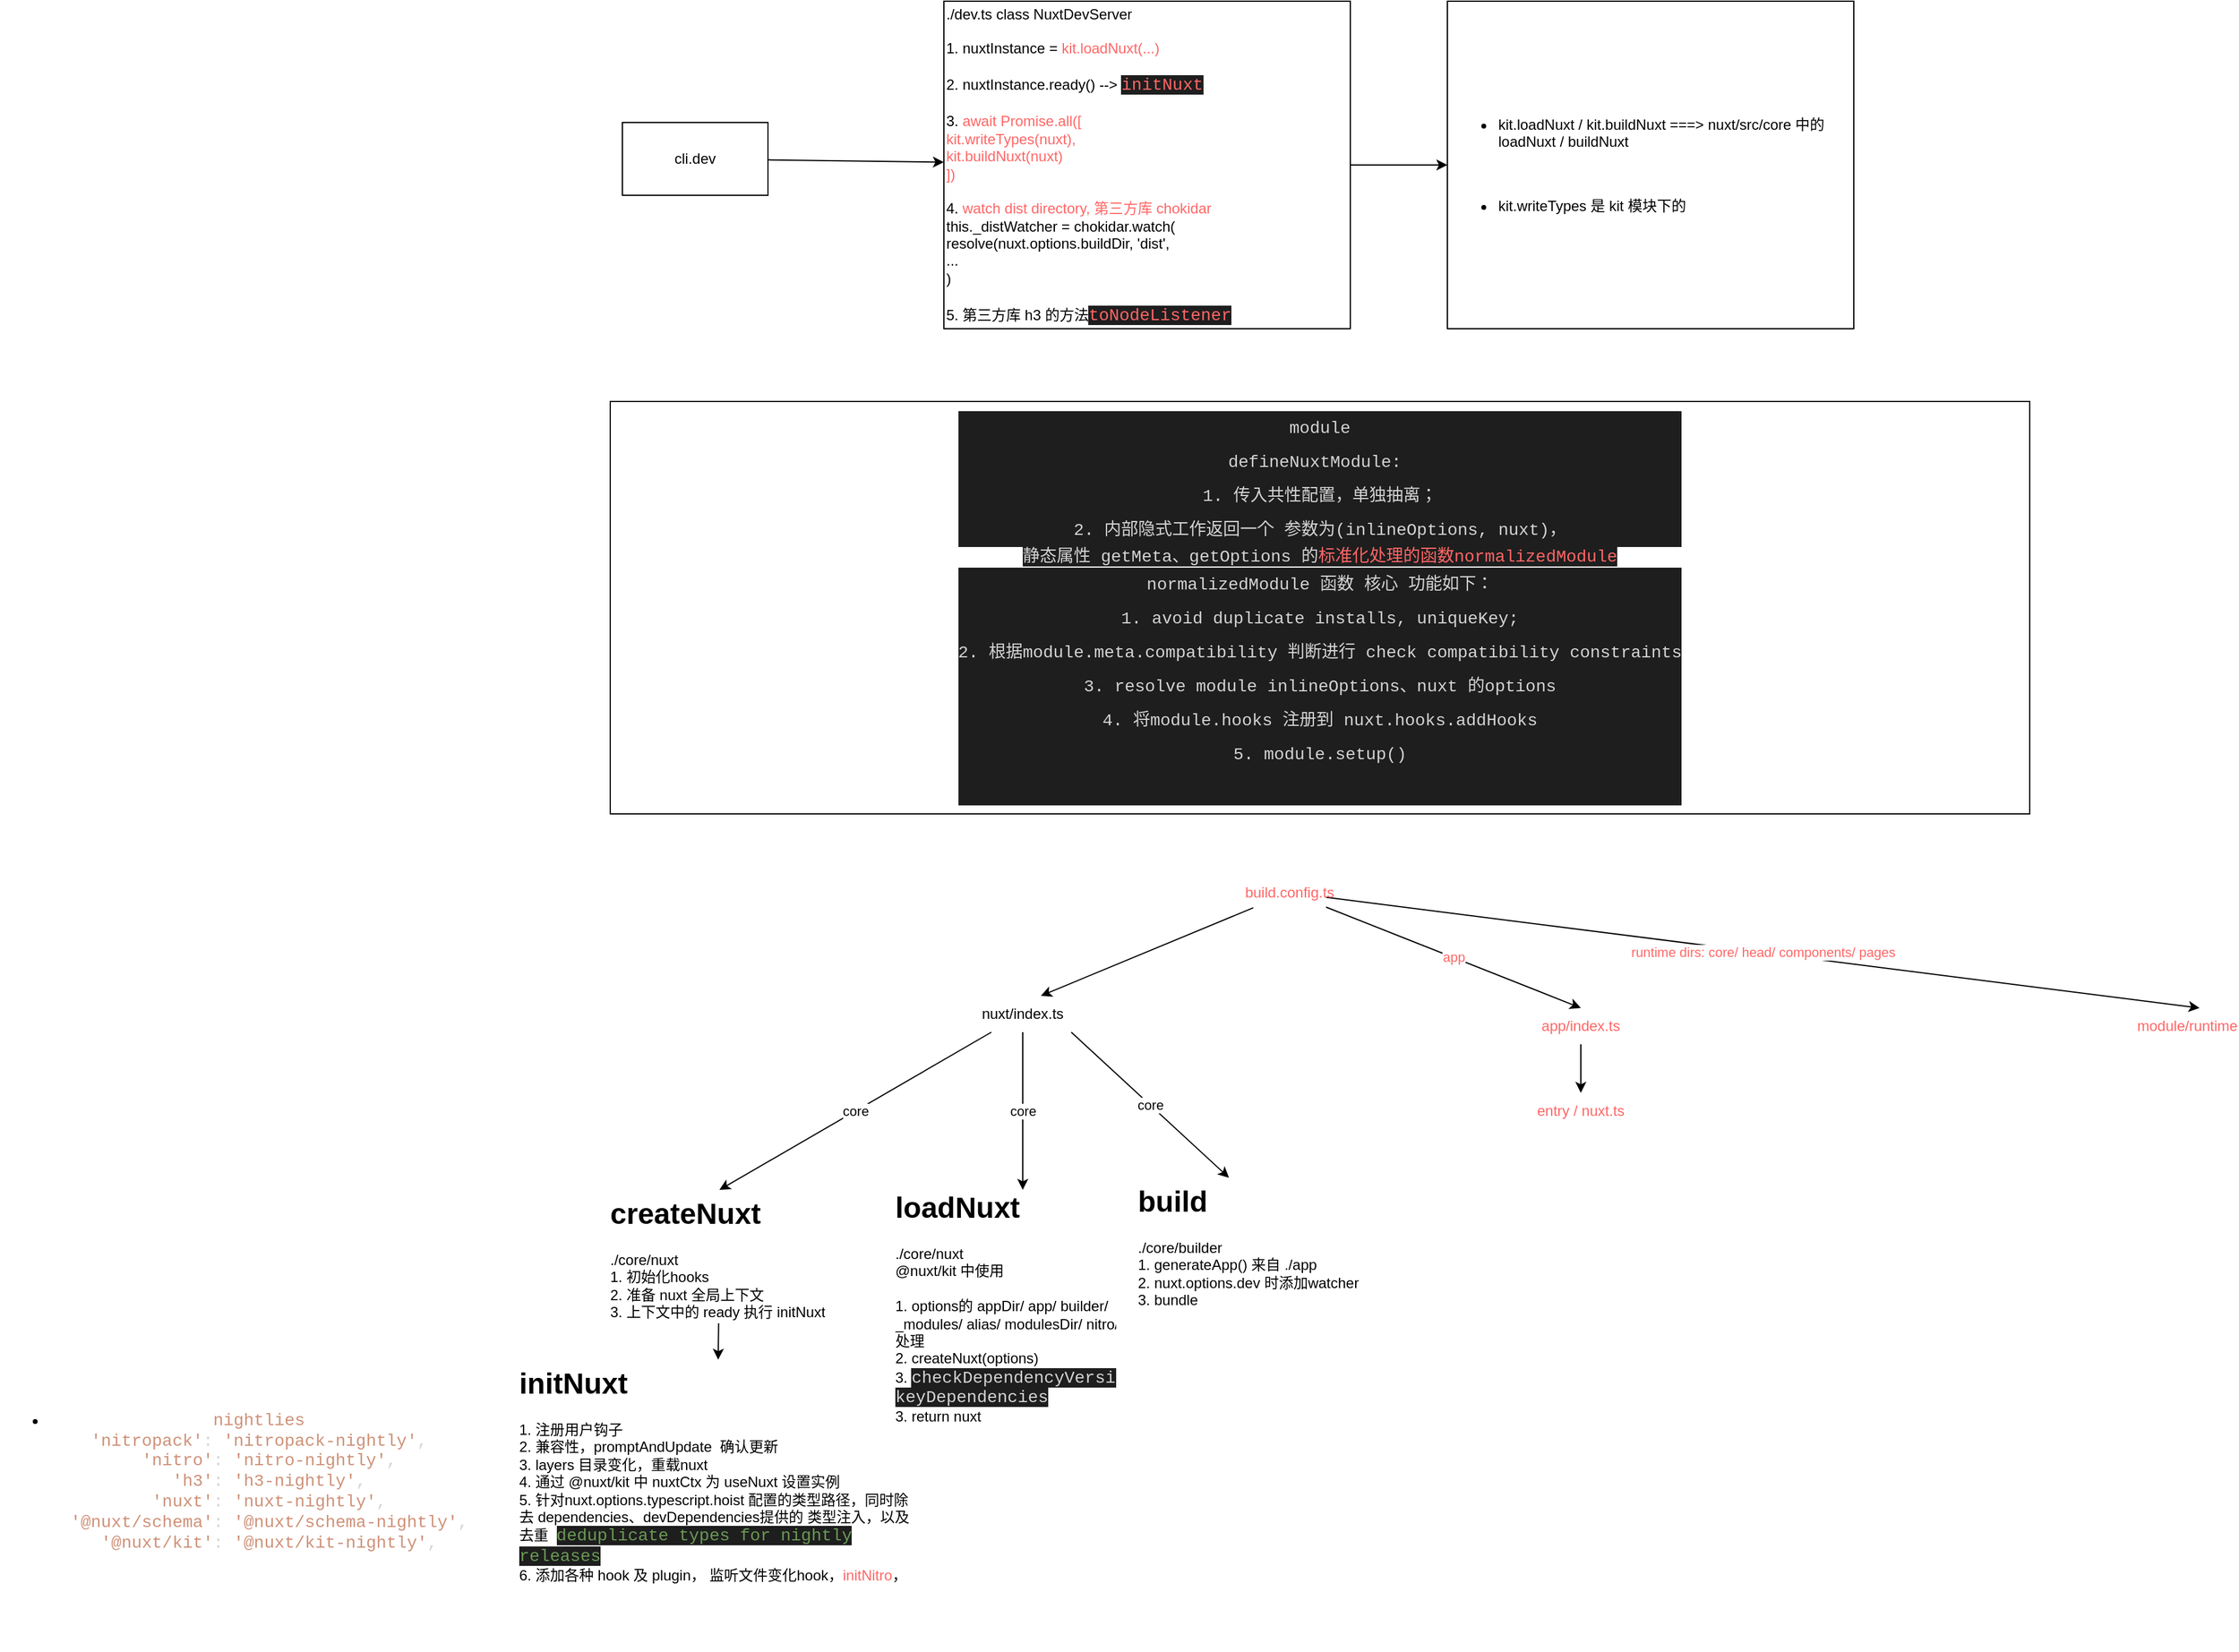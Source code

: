 <mxfile>
    <diagram id="Mvq47Znp77yn4hpHZeEB" name="Page-1">
        <mxGraphModel dx="2130" dy="1857" grid="1" gridSize="10" guides="1" tooltips="1" connect="1" arrows="1" fold="1" page="1" pageScale="1" pageWidth="850" pageHeight="1100" math="0" shadow="0">
            <root>
                <mxCell id="0"/>
                <mxCell id="1" parent="0"/>
                <mxCell id="4" value="core" style="edgeStyle=none;html=1;" parent="1" source="3" edge="1">
                    <mxGeometry relative="1" as="geometry">
                        <mxPoint x="100" y="110" as="targetPoint"/>
                    </mxGeometry>
                </mxCell>
                <mxCell id="14" value="core" style="edgeStyle=none;html=1;" parent="1" source="3" edge="1">
                    <mxGeometry relative="1" as="geometry">
                        <mxPoint x="350" y="110" as="targetPoint"/>
                        <Array as="points">
                            <mxPoint x="350" y="40"/>
                        </Array>
                    </mxGeometry>
                </mxCell>
                <mxCell id="3" value="nuxt/index.ts" style="text;html=1;strokeColor=none;fillColor=none;align=center;verticalAlign=middle;whiteSpace=wrap;rounded=0;" parent="1" vertex="1">
                    <mxGeometry x="320" y="-50" width="60" height="30" as="geometry"/>
                </mxCell>
                <mxCell id="7" value="" style="edgeStyle=none;html=1;" parent="1" source="5" target="6" edge="1">
                    <mxGeometry relative="1" as="geometry"/>
                </mxCell>
                <mxCell id="5" value="&lt;h1&gt;createNuxt&lt;/h1&gt;&lt;div&gt;./core/nuxt&lt;/div&gt;&lt;div&gt;1. 初始化hooks&lt;/div&gt;&lt;div&gt;2. 准备 nuxt 全局上下文&lt;/div&gt;&lt;div&gt;3. 上下文中的 ready 执行 initNuxt&lt;/div&gt;" style="text;html=1;strokeColor=none;fillColor=none;spacing=5;spacingTop=-20;whiteSpace=wrap;overflow=hidden;rounded=0;" parent="1" vertex="1">
                    <mxGeometry x="5" y="110" width="190" height="110" as="geometry"/>
                </mxCell>
                <mxCell id="6" value="&lt;h1&gt;&lt;span style=&quot;background-color: initial;&quot;&gt;initNuxt&lt;/span&gt;&lt;/h1&gt;&lt;div&gt;&lt;span style=&quot;background-color: initial;&quot;&gt;1. 注册用户钩子&lt;/span&gt;&lt;/div&gt;&lt;div&gt;&lt;span style=&quot;background-color: initial;&quot;&gt;2. 兼容性，promptAndUpdate&amp;nbsp; 确认更新&lt;/span&gt;&lt;/div&gt;&lt;div&gt;3. layers 目录变化，重载nuxt&lt;/div&gt;&lt;div&gt;4. 通过 @nuxt/kit 中 nuxtCtx 为 useNuxt 设置实例&lt;/div&gt;&lt;div&gt;5. 针对nuxt.options.typescript.hoist 配置的类型路径，同时除去 dependencies、devDependencies提供的 类型注入，以及 去重&amp;nbsp;&amp;nbsp;&lt;span style=&quot;color: rgb(106, 153, 85); background-color: rgb(30, 30, 30); font-family: Gabriala, Consolas, &amp;quot;Courier New&amp;quot;, monospace; font-size: 14px;&quot;&gt;deduplicate types for nightly releases&lt;/span&gt;&lt;span style=&quot;background-color: initial;&quot;&gt;&amp;nbsp;&lt;/span&gt;&lt;br&gt;&lt;/div&gt;&lt;div&gt;6. 添加各种 hook 及 plugin， 监听文件变化hook，&lt;font color=&quot;#ff6666&quot;&gt;initNitro&lt;/font&gt;，&lt;/div&gt;&lt;div&gt;&lt;br&gt;&lt;/div&gt;&lt;div&gt;&lt;br&gt;&lt;/div&gt;" style="text;html=1;strokeColor=none;fillColor=none;spacing=5;spacingTop=-20;whiteSpace=wrap;overflow=hidden;rounded=0;" parent="1" vertex="1">
                    <mxGeometry x="-70" y="250" width="335" height="240" as="geometry"/>
                </mxCell>
                <mxCell id="13" value="&lt;ul style=&quot;font-size: 12px; font-weight: 400; text-align: left;&quot;&gt;&lt;li&gt;&lt;div style=&quot;color: rgb(212, 212, 212); font-family: Gabriala, Consolas, &amp;quot;Courier New&amp;quot;, monospace; font-size: 14px; text-align: center;&quot;&gt;&lt;span style=&quot;color: rgb(206, 145, 120);&quot;&gt;nightlies&lt;/span&gt;&lt;/div&gt;&lt;div style=&quot;color: rgb(212, 212, 212); font-family: Gabriala, Consolas, &amp;quot;Courier New&amp;quot;, monospace; font-size: 14px; text-align: center;&quot;&gt;&lt;span style=&quot;color: rgb(206, 145, 120);&quot;&gt;'nitropack'&lt;/span&gt;:&amp;nbsp;&lt;span style=&quot;color: rgb(206, 145, 120);&quot;&gt;'nitropack-nightly'&lt;/span&gt;,&lt;/div&gt;&lt;div style=&quot;color: rgb(212, 212, 212); font-family: Gabriala, Consolas, &amp;quot;Courier New&amp;quot;, monospace; font-size: 14px; text-align: center;&quot;&gt;&amp;nbsp;&amp;nbsp;&lt;span style=&quot;color: rgb(206, 145, 120);&quot;&gt;'nitro'&lt;/span&gt;:&amp;nbsp;&lt;span style=&quot;color: rgb(206, 145, 120);&quot;&gt;'nitro-nightly'&lt;/span&gt;,&lt;/div&gt;&lt;div style=&quot;color: rgb(212, 212, 212); font-family: Gabriala, Consolas, &amp;quot;Courier New&amp;quot;, monospace; font-size: 14px; text-align: center;&quot;&gt;&amp;nbsp;&amp;nbsp;&lt;span style=&quot;color: rgb(206, 145, 120);&quot;&gt;'h3'&lt;/span&gt;:&amp;nbsp;&lt;span style=&quot;color: rgb(206, 145, 120);&quot;&gt;'h3-nightly'&lt;/span&gt;,&lt;/div&gt;&lt;div style=&quot;color: rgb(212, 212, 212); font-family: Gabriala, Consolas, &amp;quot;Courier New&amp;quot;, monospace; font-size: 14px; text-align: center;&quot;&gt;&amp;nbsp;&amp;nbsp;&lt;span style=&quot;color: rgb(206, 145, 120);&quot;&gt;'nuxt'&lt;/span&gt;:&amp;nbsp;&lt;span style=&quot;color: rgb(206, 145, 120);&quot;&gt;'nuxt-nightly'&lt;/span&gt;,&lt;/div&gt;&lt;div style=&quot;color: rgb(212, 212, 212); font-family: Gabriala, Consolas, &amp;quot;Courier New&amp;quot;, monospace; font-size: 14px; text-align: center;&quot;&gt;&amp;nbsp;&amp;nbsp;&lt;span style=&quot;color: rgb(206, 145, 120);&quot;&gt;'@nuxt/schema'&lt;/span&gt;:&amp;nbsp;&lt;span style=&quot;color: rgb(206, 145, 120);&quot;&gt;'@nuxt/schema-nightly'&lt;/span&gt;,&lt;/div&gt;&lt;div style=&quot;color: rgb(212, 212, 212); font-family: Gabriala, Consolas, &amp;quot;Courier New&amp;quot;, monospace; font-size: 14px; text-align: center;&quot;&gt;&amp;nbsp;&amp;nbsp;&lt;span style=&quot;color: rgb(206, 145, 120);&quot;&gt;'@nuxt/kit'&lt;/span&gt;:&amp;nbsp;&lt;span style=&quot;color: rgb(206, 145, 120);&quot;&gt;'@nuxt/kit-nightly'&lt;/span&gt;,&lt;/div&gt;&lt;/li&gt;&lt;/ul&gt;" style="text;strokeColor=none;fillColor=none;html=1;fontSize=24;fontStyle=1;verticalAlign=middle;align=center;" parent="1" vertex="1">
                    <mxGeometry x="-490" y="280" width="380" height="140" as="geometry"/>
                </mxCell>
                <mxCell id="20" value="f" style="endArrow=classic;html=1;" parent="1" edge="1">
                    <mxGeometry relative="1" as="geometry">
                        <mxPoint x="390" y="-20" as="sourcePoint"/>
                        <mxPoint x="520" y="100" as="targetPoint"/>
                        <Array as="points"/>
                    </mxGeometry>
                </mxCell>
                <mxCell id="21" value="core" style="edgeLabel;resizable=0;html=1;align=center;verticalAlign=middle;" parent="20" connectable="0" vertex="1">
                    <mxGeometry relative="1" as="geometry"/>
                </mxCell>
                <mxCell id="22" value="&lt;h1&gt;loadNuxt&lt;/h1&gt;&lt;div&gt;./core/nuxt&lt;/div&gt;&lt;div&gt;@nuxt/kit 中使用&lt;/div&gt;&lt;div&gt;&lt;br&gt;&lt;/div&gt;&lt;div&gt;1. options的 appDir/ app/ builder/ _modules/ alias/ modulesDir/ nitro/ 的处理&lt;/div&gt;&lt;div&gt;2. createNuxt(options)&lt;/div&gt;&lt;div&gt;3.&amp;nbsp;&lt;span style=&quot;background-color: rgb(30, 30, 30); color: rgb(212, 212, 212); font-family: Gabriala, Consolas, &amp;quot;Courier New&amp;quot;, monospace; font-size: 14px;&quot;&gt;checkDependencyVersion,&lt;/span&gt;&lt;/div&gt;&lt;div&gt;&lt;span style=&quot;background-color: rgb(30, 30, 30); color: rgb(212, 212, 212); font-family: Gabriala, Consolas, &amp;quot;Courier New&amp;quot;, monospace; font-size: 14px;&quot;&gt;keyDependencies&lt;/span&gt;&lt;/div&gt;&lt;div&gt;3. return nuxt&lt;/div&gt;" style="text;html=1;strokeColor=none;fillColor=none;spacing=5;spacingTop=-20;whiteSpace=wrap;overflow=hidden;rounded=0;" parent="1" vertex="1">
                    <mxGeometry x="240" y="105" width="190" height="205" as="geometry"/>
                </mxCell>
                <mxCell id="23" value="&lt;h1&gt;build&lt;/h1&gt;&lt;div&gt;./core/builder&lt;/div&gt;&lt;div&gt;1. generateApp() 来自 ./app&lt;/div&gt;&lt;div&gt;2. nuxt.options.dev 时添加watcher&lt;/div&gt;&lt;div&gt;3. bundle&lt;/div&gt;" style="text;html=1;strokeColor=none;fillColor=none;spacing=5;spacingTop=-20;whiteSpace=wrap;overflow=hidden;rounded=0;" parent="1" vertex="1">
                    <mxGeometry x="440" y="100" width="220" height="120" as="geometry"/>
                </mxCell>
                <mxCell id="25" style="edgeStyle=none;html=1;entryX=0.75;entryY=0;entryDx=0;entryDy=0;fontColor=#FF6666;" parent="1" source="24" target="3" edge="1">
                    <mxGeometry relative="1" as="geometry"/>
                </mxCell>
                <mxCell id="26" value="app" style="edgeStyle=none;html=1;fontColor=#FF6666;" parent="1" source="24" edge="1">
                    <mxGeometry relative="1" as="geometry">
                        <mxPoint x="810" y="-40" as="targetPoint"/>
                    </mxGeometry>
                </mxCell>
                <mxCell id="27" value="runtime dirs: core/ head/ components/ pages" style="edgeStyle=none;html=1;fontColor=#FF6666;" parent="1" source="24" edge="1">
                    <mxGeometry relative="1" as="geometry">
                        <mxPoint x="1320" y="-40" as="targetPoint"/>
                    </mxGeometry>
                </mxCell>
                <mxCell id="24" value="build.config.ts" style="text;html=1;strokeColor=none;fillColor=none;align=center;verticalAlign=middle;whiteSpace=wrap;rounded=0;fontColor=#FF6666;" parent="1" vertex="1">
                    <mxGeometry x="540" y="-150" width="60" height="30" as="geometry"/>
                </mxCell>
                <mxCell id="32" value="" style="edgeStyle=none;html=1;fontColor=#FF6666;" parent="1" source="28" target="31" edge="1">
                    <mxGeometry relative="1" as="geometry"/>
                </mxCell>
                <mxCell id="28" value="app/index.ts" style="text;html=1;strokeColor=none;fillColor=none;align=center;verticalAlign=middle;whiteSpace=wrap;rounded=0;fontColor=#FF6666;" parent="1" vertex="1">
                    <mxGeometry x="780" y="-40" width="60" height="30" as="geometry"/>
                </mxCell>
                <mxCell id="30" value="module/runtime" style="text;html=1;strokeColor=none;fillColor=none;align=center;verticalAlign=middle;whiteSpace=wrap;rounded=0;fontColor=#FF6666;" parent="1" vertex="1">
                    <mxGeometry x="1280" y="-40" width="60" height="30" as="geometry"/>
                </mxCell>
                <mxCell id="31" value="entry / nuxt.ts" style="text;html=1;strokeColor=none;fillColor=none;align=center;verticalAlign=middle;whiteSpace=wrap;rounded=0;fontColor=#FF6666;" parent="1" vertex="1">
                    <mxGeometry x="680" y="30" width="260" height="30" as="geometry"/>
                </mxCell>
                <mxCell id="35" value="" style="edgeStyle=none;html=1;" edge="1" parent="1" source="33" target="34">
                    <mxGeometry relative="1" as="geometry"/>
                </mxCell>
                <mxCell id="33" value="cli.dev" style="rounded=0;whiteSpace=wrap;html=1;" vertex="1" parent="1">
                    <mxGeometry x="20" y="-770" width="120" height="60" as="geometry"/>
                </mxCell>
                <mxCell id="40" value="" style="edgeStyle=none;html=1;fontColor=#FF6666;" edge="1" parent="1" source="34" target="39">
                    <mxGeometry relative="1" as="geometry"/>
                </mxCell>
                <mxCell id="34" value="&lt;span style=&quot;background-color: initial;&quot;&gt;./dev.ts class NuxtDevServer&lt;/span&gt;&lt;br&gt;&lt;br&gt;&lt;span style=&quot;background-color: initial;&quot;&gt;1. nuxtInstance = &lt;font color=&quot;#ff6666&quot;&gt;kit.loadNuxt(...)&lt;/font&gt;&lt;/span&gt;&lt;br&gt;&lt;br&gt;&lt;span style=&quot;background-color: initial;&quot;&gt;2. nuxtInstance.ready() --&amp;gt;&amp;nbsp;&lt;/span&gt;&lt;span style=&quot;background-color: rgb(30, 30, 30); font-family: Gabriala, Consolas, &amp;quot;Courier New&amp;quot;, monospace; font-size: 14px;&quot;&gt;&lt;font color=&quot;#ff6666&quot;&gt;initNuxt&lt;/font&gt;&lt;/span&gt;&lt;span style=&quot;background-color: initial;&quot;&gt;&lt;br&gt;&lt;/span&gt;&lt;br&gt;&lt;span style=&quot;background-color: initial;&quot;&gt;3. &lt;font color=&quot;#ff6666&quot;&gt;await Promise.all([&lt;/font&gt;&lt;/span&gt;&lt;font color=&quot;#ff6666&quot;&gt;&lt;br&gt;&lt;span style=&quot;background-color: initial;&quot;&gt;kit.writeTypes(nuxt),&lt;/span&gt;&lt;br&gt;&lt;span style=&quot;background-color: initial;&quot;&gt;kit.buildNuxt(nuxt)&lt;/span&gt;&lt;br&gt;&lt;/font&gt;&lt;span style=&quot;background-color: initial;&quot;&gt;&lt;font color=&quot;#ff6666&quot;&gt;])&lt;/font&gt;&lt;br&gt;&lt;br&gt;4. &lt;font color=&quot;#ff6666&quot;&gt;watch dist directory, 第三方库 chokidar&lt;/font&gt;&lt;br&gt;this._distWatcher = chokidar.watch(&lt;br&gt;&lt;span style=&quot;&quot;&gt;&#9;&lt;/span&gt;resolve(nuxt.options.buildDir, 'dist',&lt;br&gt;&lt;span style=&quot;&quot;&gt;&#9;&lt;/span&gt;...&lt;br&gt;)&lt;br&gt;&lt;br&gt;5. 第三方库 h3 的方法&lt;/span&gt;&lt;span style=&quot;background-color: rgb(30, 30, 30); font-family: Gabriala, Consolas, &amp;quot;Courier New&amp;quot;, monospace; font-size: 14px;&quot;&gt;&lt;font color=&quot;#ff6666&quot;&gt;toNodeListener&lt;/font&gt;&lt;/span&gt;" style="rounded=0;whiteSpace=wrap;html=1;align=left;" vertex="1" parent="1">
                    <mxGeometry x="285" y="-870" width="335" height="270" as="geometry"/>
                </mxCell>
                <mxCell id="39" value="&lt;ul&gt;&lt;li&gt;kit.loadNuxt / kit.buildNuxt ===&amp;gt; nuxt/src/core 中的 loadNuxt / buildNuxt&lt;/li&gt;&lt;/ul&gt;&lt;br&gt;&lt;ul&gt;&lt;li&gt;kit.writeTypes 是 kit 模块下的&lt;/li&gt;&lt;/ul&gt;" style="rounded=0;whiteSpace=wrap;html=1;align=left;" vertex="1" parent="1">
                    <mxGeometry x="700" y="-870" width="335" height="270" as="geometry"/>
                </mxCell>
                <mxCell id="41" value="&lt;div style=&quot;color: rgb(212, 212, 212); background-color: rgb(30, 30, 30); font-family: Gabriala, Consolas, &amp;quot;Courier New&amp;quot;, monospace; font-size: 14px; line-height: 28px;&quot;&gt;module&lt;/div&gt;&lt;div style=&quot;color: rgb(212, 212, 212); background-color: rgb(30, 30, 30); font-family: Gabriala, Consolas, &amp;quot;Courier New&amp;quot;, monospace; font-size: 14px; line-height: 28px;&quot;&gt;defineNuxtModule:&amp;nbsp;&lt;/div&gt;&lt;div style=&quot;color: rgb(212, 212, 212); background-color: rgb(30, 30, 30); font-family: Gabriala, Consolas, &amp;quot;Courier New&amp;quot;, monospace; font-size: 14px; line-height: 28px;&quot;&gt;1. 传入共性配置，单独抽离；&lt;/div&gt;&lt;div style=&quot;color: rgb(212, 212, 212); background-color: rgb(30, 30, 30); font-family: Gabriala, Consolas, &amp;quot;Courier New&amp;quot;, monospace; font-size: 14px; line-height: 28px;&quot;&gt;2. 内部隐式工作返回一个 参数为&lt;span style=&quot;&quot;&gt;(inlineOptions, nuxt)，&lt;/span&gt;&lt;/div&gt;&lt;span style=&quot;color: rgb(212, 212, 212); font-family: Gabriala, Consolas, &amp;quot;Courier New&amp;quot;, monospace; font-size: 14px; background-color: rgb(30, 30, 30);&quot;&gt;静态属性 getMeta、getOptions 的&lt;/span&gt;&lt;span style=&quot;font-family: Gabriala, Consolas, &amp;quot;Courier New&amp;quot;, monospace; font-size: 14px; background-color: rgb(30, 30, 30);&quot;&gt;标准化处理的函数&lt;/span&gt;&lt;span style=&quot;font-family: Gabriala, Consolas, &amp;quot;Courier New&amp;quot;, monospace; font-size: 14px; background-color: rgb(30, 30, 30);&quot;&gt;normalizedModule&lt;/span&gt;&lt;div style=&quot;color: rgb(212, 212, 212); background-color: rgb(30, 30, 30); font-family: Gabriala, Consolas, &amp;quot;Courier New&amp;quot;, monospace; font-size: 14px; line-height: 28px;&quot;&gt;normalizedModule 函数 核心 功能如下：&lt;/div&gt;&lt;div style=&quot;color: rgb(212, 212, 212); background-color: rgb(30, 30, 30); font-family: Gabriala, Consolas, &amp;quot;Courier New&amp;quot;, monospace; font-size: 14px; line-height: 28px;&quot;&gt;1. avoid duplicate installs, uniqueKey;&lt;/div&gt;&lt;div style=&quot;color: rgb(212, 212, 212); background-color: rgb(30, 30, 30); font-family: Gabriala, Consolas, &amp;quot;Courier New&amp;quot;, monospace; font-size: 14px; line-height: 28px;&quot;&gt;2. 根据module.meta.compatibility 判断进行 check compatibility constraints&lt;/div&gt;&lt;div style=&quot;color: rgb(212, 212, 212); background-color: rgb(30, 30, 30); font-family: Gabriala, Consolas, &amp;quot;Courier New&amp;quot;, monospace; font-size: 14px; line-height: 28px;&quot;&gt;3. resolve module inlineOptions、nuxt 的options&lt;/div&gt;&lt;div style=&quot;color: rgb(212, 212, 212); background-color: rgb(30, 30, 30); font-family: Gabriala, Consolas, &amp;quot;Courier New&amp;quot;, monospace; font-size: 14px; line-height: 28px;&quot;&gt;4. 将module.hooks 注册到 nuxt.hooks.addHooks&lt;/div&gt;&lt;div style=&quot;color: rgb(212, 212, 212); background-color: rgb(30, 30, 30); font-family: Gabriala, Consolas, &amp;quot;Courier New&amp;quot;, monospace; font-size: 14px; line-height: 28px;&quot;&gt;5. module.setup()&lt;/div&gt;&lt;div style=&quot;color: rgb(212, 212, 212); background-color: rgb(30, 30, 30); font-family: Gabriala, Consolas, &amp;quot;Courier New&amp;quot;, monospace; font-size: 14px; line-height: 28px;&quot;&gt;&lt;br&gt;&lt;/div&gt;" style="rounded=0;whiteSpace=wrap;html=1;fontColor=#FF6666;fillColor=default;" vertex="1" parent="1">
                    <mxGeometry x="10" y="-540" width="1170" height="340" as="geometry"/>
                </mxCell>
            </root>
        </mxGraphModel>
    </diagram>
</mxfile>